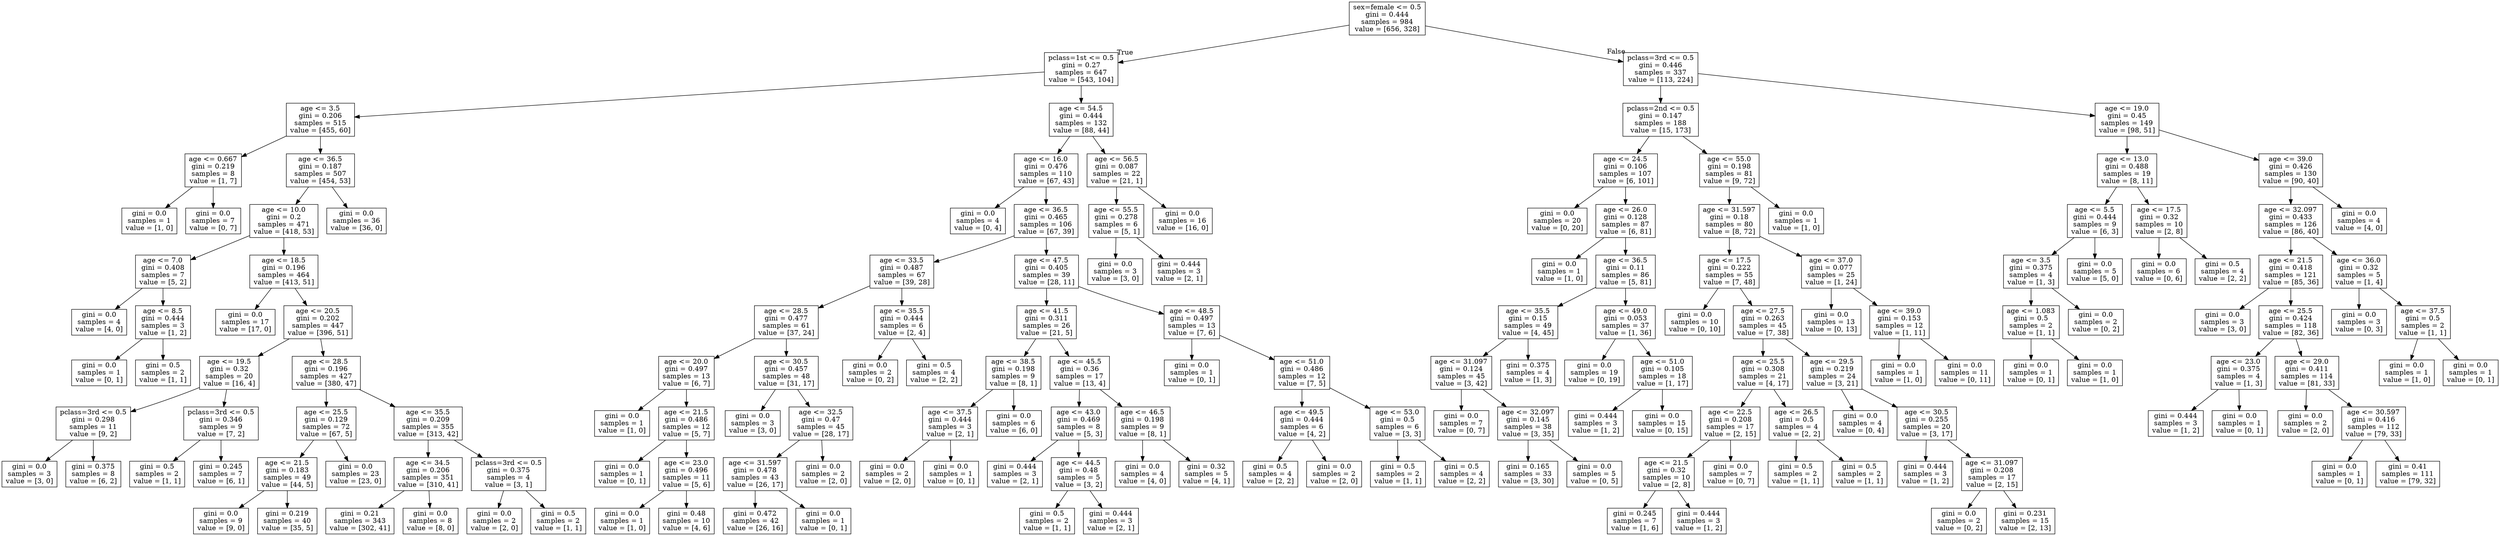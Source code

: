 digraph Tree {
node [shape=box] ;
0 [label="sex=female <= 0.5\ngini = 0.444\nsamples = 984\nvalue = [656, 328]"] ;
1 [label="pclass=1st <= 0.5\ngini = 0.27\nsamples = 647\nvalue = [543, 104]"] ;
0 -> 1 [labeldistance=2.5, labelangle=45, headlabel="True"] ;
2 [label="age <= 3.5\ngini = 0.206\nsamples = 515\nvalue = [455, 60]"] ;
1 -> 2 ;
3 [label="age <= 0.667\ngini = 0.219\nsamples = 8\nvalue = [1, 7]"] ;
2 -> 3 ;
4 [label="gini = 0.0\nsamples = 1\nvalue = [1, 0]"] ;
3 -> 4 ;
5 [label="gini = 0.0\nsamples = 7\nvalue = [0, 7]"] ;
3 -> 5 ;
6 [label="age <= 36.5\ngini = 0.187\nsamples = 507\nvalue = [454, 53]"] ;
2 -> 6 ;
7 [label="age <= 10.0\ngini = 0.2\nsamples = 471\nvalue = [418, 53]"] ;
6 -> 7 ;
8 [label="age <= 7.0\ngini = 0.408\nsamples = 7\nvalue = [5, 2]"] ;
7 -> 8 ;
9 [label="gini = 0.0\nsamples = 4\nvalue = [4, 0]"] ;
8 -> 9 ;
10 [label="age <= 8.5\ngini = 0.444\nsamples = 3\nvalue = [1, 2]"] ;
8 -> 10 ;
11 [label="gini = 0.0\nsamples = 1\nvalue = [0, 1]"] ;
10 -> 11 ;
12 [label="gini = 0.5\nsamples = 2\nvalue = [1, 1]"] ;
10 -> 12 ;
13 [label="age <= 18.5\ngini = 0.196\nsamples = 464\nvalue = [413, 51]"] ;
7 -> 13 ;
14 [label="gini = 0.0\nsamples = 17\nvalue = [17, 0]"] ;
13 -> 14 ;
15 [label="age <= 20.5\ngini = 0.202\nsamples = 447\nvalue = [396, 51]"] ;
13 -> 15 ;
16 [label="age <= 19.5\ngini = 0.32\nsamples = 20\nvalue = [16, 4]"] ;
15 -> 16 ;
17 [label="pclass=3rd <= 0.5\ngini = 0.298\nsamples = 11\nvalue = [9, 2]"] ;
16 -> 17 ;
18 [label="gini = 0.0\nsamples = 3\nvalue = [3, 0]"] ;
17 -> 18 ;
19 [label="gini = 0.375\nsamples = 8\nvalue = [6, 2]"] ;
17 -> 19 ;
20 [label="pclass=3rd <= 0.5\ngini = 0.346\nsamples = 9\nvalue = [7, 2]"] ;
16 -> 20 ;
21 [label="gini = 0.5\nsamples = 2\nvalue = [1, 1]"] ;
20 -> 21 ;
22 [label="gini = 0.245\nsamples = 7\nvalue = [6, 1]"] ;
20 -> 22 ;
23 [label="age <= 28.5\ngini = 0.196\nsamples = 427\nvalue = [380, 47]"] ;
15 -> 23 ;
24 [label="age <= 25.5\ngini = 0.129\nsamples = 72\nvalue = [67, 5]"] ;
23 -> 24 ;
25 [label="age <= 21.5\ngini = 0.183\nsamples = 49\nvalue = [44, 5]"] ;
24 -> 25 ;
26 [label="gini = 0.0\nsamples = 9\nvalue = [9, 0]"] ;
25 -> 26 ;
27 [label="gini = 0.219\nsamples = 40\nvalue = [35, 5]"] ;
25 -> 27 ;
28 [label="gini = 0.0\nsamples = 23\nvalue = [23, 0]"] ;
24 -> 28 ;
29 [label="age <= 35.5\ngini = 0.209\nsamples = 355\nvalue = [313, 42]"] ;
23 -> 29 ;
30 [label="age <= 34.5\ngini = 0.206\nsamples = 351\nvalue = [310, 41]"] ;
29 -> 30 ;
31 [label="gini = 0.21\nsamples = 343\nvalue = [302, 41]"] ;
30 -> 31 ;
32 [label="gini = 0.0\nsamples = 8\nvalue = [8, 0]"] ;
30 -> 32 ;
33 [label="pclass=3rd <= 0.5\ngini = 0.375\nsamples = 4\nvalue = [3, 1]"] ;
29 -> 33 ;
34 [label="gini = 0.0\nsamples = 2\nvalue = [2, 0]"] ;
33 -> 34 ;
35 [label="gini = 0.5\nsamples = 2\nvalue = [1, 1]"] ;
33 -> 35 ;
36 [label="gini = 0.0\nsamples = 36\nvalue = [36, 0]"] ;
6 -> 36 ;
37 [label="age <= 54.5\ngini = 0.444\nsamples = 132\nvalue = [88, 44]"] ;
1 -> 37 ;
38 [label="age <= 16.0\ngini = 0.476\nsamples = 110\nvalue = [67, 43]"] ;
37 -> 38 ;
39 [label="gini = 0.0\nsamples = 4\nvalue = [0, 4]"] ;
38 -> 39 ;
40 [label="age <= 36.5\ngini = 0.465\nsamples = 106\nvalue = [67, 39]"] ;
38 -> 40 ;
41 [label="age <= 33.5\ngini = 0.487\nsamples = 67\nvalue = [39, 28]"] ;
40 -> 41 ;
42 [label="age <= 28.5\ngini = 0.477\nsamples = 61\nvalue = [37, 24]"] ;
41 -> 42 ;
43 [label="age <= 20.0\ngini = 0.497\nsamples = 13\nvalue = [6, 7]"] ;
42 -> 43 ;
44 [label="gini = 0.0\nsamples = 1\nvalue = [1, 0]"] ;
43 -> 44 ;
45 [label="age <= 21.5\ngini = 0.486\nsamples = 12\nvalue = [5, 7]"] ;
43 -> 45 ;
46 [label="gini = 0.0\nsamples = 1\nvalue = [0, 1]"] ;
45 -> 46 ;
47 [label="age <= 23.0\ngini = 0.496\nsamples = 11\nvalue = [5, 6]"] ;
45 -> 47 ;
48 [label="gini = 0.0\nsamples = 1\nvalue = [1, 0]"] ;
47 -> 48 ;
49 [label="gini = 0.48\nsamples = 10\nvalue = [4, 6]"] ;
47 -> 49 ;
50 [label="age <= 30.5\ngini = 0.457\nsamples = 48\nvalue = [31, 17]"] ;
42 -> 50 ;
51 [label="gini = 0.0\nsamples = 3\nvalue = [3, 0]"] ;
50 -> 51 ;
52 [label="age <= 32.5\ngini = 0.47\nsamples = 45\nvalue = [28, 17]"] ;
50 -> 52 ;
53 [label="age <= 31.597\ngini = 0.478\nsamples = 43\nvalue = [26, 17]"] ;
52 -> 53 ;
54 [label="gini = 0.472\nsamples = 42\nvalue = [26, 16]"] ;
53 -> 54 ;
55 [label="gini = 0.0\nsamples = 1\nvalue = [0, 1]"] ;
53 -> 55 ;
56 [label="gini = 0.0\nsamples = 2\nvalue = [2, 0]"] ;
52 -> 56 ;
57 [label="age <= 35.5\ngini = 0.444\nsamples = 6\nvalue = [2, 4]"] ;
41 -> 57 ;
58 [label="gini = 0.0\nsamples = 2\nvalue = [0, 2]"] ;
57 -> 58 ;
59 [label="gini = 0.5\nsamples = 4\nvalue = [2, 2]"] ;
57 -> 59 ;
60 [label="age <= 47.5\ngini = 0.405\nsamples = 39\nvalue = [28, 11]"] ;
40 -> 60 ;
61 [label="age <= 41.5\ngini = 0.311\nsamples = 26\nvalue = [21, 5]"] ;
60 -> 61 ;
62 [label="age <= 38.5\ngini = 0.198\nsamples = 9\nvalue = [8, 1]"] ;
61 -> 62 ;
63 [label="age <= 37.5\ngini = 0.444\nsamples = 3\nvalue = [2, 1]"] ;
62 -> 63 ;
64 [label="gini = 0.0\nsamples = 2\nvalue = [2, 0]"] ;
63 -> 64 ;
65 [label="gini = 0.0\nsamples = 1\nvalue = [0, 1]"] ;
63 -> 65 ;
66 [label="gini = 0.0\nsamples = 6\nvalue = [6, 0]"] ;
62 -> 66 ;
67 [label="age <= 45.5\ngini = 0.36\nsamples = 17\nvalue = [13, 4]"] ;
61 -> 67 ;
68 [label="age <= 43.0\ngini = 0.469\nsamples = 8\nvalue = [5, 3]"] ;
67 -> 68 ;
69 [label="gini = 0.444\nsamples = 3\nvalue = [2, 1]"] ;
68 -> 69 ;
70 [label="age <= 44.5\ngini = 0.48\nsamples = 5\nvalue = [3, 2]"] ;
68 -> 70 ;
71 [label="gini = 0.5\nsamples = 2\nvalue = [1, 1]"] ;
70 -> 71 ;
72 [label="gini = 0.444\nsamples = 3\nvalue = [2, 1]"] ;
70 -> 72 ;
73 [label="age <= 46.5\ngini = 0.198\nsamples = 9\nvalue = [8, 1]"] ;
67 -> 73 ;
74 [label="gini = 0.0\nsamples = 4\nvalue = [4, 0]"] ;
73 -> 74 ;
75 [label="gini = 0.32\nsamples = 5\nvalue = [4, 1]"] ;
73 -> 75 ;
76 [label="age <= 48.5\ngini = 0.497\nsamples = 13\nvalue = [7, 6]"] ;
60 -> 76 ;
77 [label="gini = 0.0\nsamples = 1\nvalue = [0, 1]"] ;
76 -> 77 ;
78 [label="age <= 51.0\ngini = 0.486\nsamples = 12\nvalue = [7, 5]"] ;
76 -> 78 ;
79 [label="age <= 49.5\ngini = 0.444\nsamples = 6\nvalue = [4, 2]"] ;
78 -> 79 ;
80 [label="gini = 0.5\nsamples = 4\nvalue = [2, 2]"] ;
79 -> 80 ;
81 [label="gini = 0.0\nsamples = 2\nvalue = [2, 0]"] ;
79 -> 81 ;
82 [label="age <= 53.0\ngini = 0.5\nsamples = 6\nvalue = [3, 3]"] ;
78 -> 82 ;
83 [label="gini = 0.5\nsamples = 2\nvalue = [1, 1]"] ;
82 -> 83 ;
84 [label="gini = 0.5\nsamples = 4\nvalue = [2, 2]"] ;
82 -> 84 ;
85 [label="age <= 56.5\ngini = 0.087\nsamples = 22\nvalue = [21, 1]"] ;
37 -> 85 ;
86 [label="age <= 55.5\ngini = 0.278\nsamples = 6\nvalue = [5, 1]"] ;
85 -> 86 ;
87 [label="gini = 0.0\nsamples = 3\nvalue = [3, 0]"] ;
86 -> 87 ;
88 [label="gini = 0.444\nsamples = 3\nvalue = [2, 1]"] ;
86 -> 88 ;
89 [label="gini = 0.0\nsamples = 16\nvalue = [16, 0]"] ;
85 -> 89 ;
90 [label="pclass=3rd <= 0.5\ngini = 0.446\nsamples = 337\nvalue = [113, 224]"] ;
0 -> 90 [labeldistance=2.5, labelangle=-45, headlabel="False"] ;
91 [label="pclass=2nd <= 0.5\ngini = 0.147\nsamples = 188\nvalue = [15, 173]"] ;
90 -> 91 ;
92 [label="age <= 24.5\ngini = 0.106\nsamples = 107\nvalue = [6, 101]"] ;
91 -> 92 ;
93 [label="gini = 0.0\nsamples = 20\nvalue = [0, 20]"] ;
92 -> 93 ;
94 [label="age <= 26.0\ngini = 0.128\nsamples = 87\nvalue = [6, 81]"] ;
92 -> 94 ;
95 [label="gini = 0.0\nsamples = 1\nvalue = [1, 0]"] ;
94 -> 95 ;
96 [label="age <= 36.5\ngini = 0.11\nsamples = 86\nvalue = [5, 81]"] ;
94 -> 96 ;
97 [label="age <= 35.5\ngini = 0.15\nsamples = 49\nvalue = [4, 45]"] ;
96 -> 97 ;
98 [label="age <= 31.097\ngini = 0.124\nsamples = 45\nvalue = [3, 42]"] ;
97 -> 98 ;
99 [label="gini = 0.0\nsamples = 7\nvalue = [0, 7]"] ;
98 -> 99 ;
100 [label="age <= 32.097\ngini = 0.145\nsamples = 38\nvalue = [3, 35]"] ;
98 -> 100 ;
101 [label="gini = 0.165\nsamples = 33\nvalue = [3, 30]"] ;
100 -> 101 ;
102 [label="gini = 0.0\nsamples = 5\nvalue = [0, 5]"] ;
100 -> 102 ;
103 [label="gini = 0.375\nsamples = 4\nvalue = [1, 3]"] ;
97 -> 103 ;
104 [label="age <= 49.0\ngini = 0.053\nsamples = 37\nvalue = [1, 36]"] ;
96 -> 104 ;
105 [label="gini = 0.0\nsamples = 19\nvalue = [0, 19]"] ;
104 -> 105 ;
106 [label="age <= 51.0\ngini = 0.105\nsamples = 18\nvalue = [1, 17]"] ;
104 -> 106 ;
107 [label="gini = 0.444\nsamples = 3\nvalue = [1, 2]"] ;
106 -> 107 ;
108 [label="gini = 0.0\nsamples = 15\nvalue = [0, 15]"] ;
106 -> 108 ;
109 [label="age <= 55.0\ngini = 0.198\nsamples = 81\nvalue = [9, 72]"] ;
91 -> 109 ;
110 [label="age <= 31.597\ngini = 0.18\nsamples = 80\nvalue = [8, 72]"] ;
109 -> 110 ;
111 [label="age <= 17.5\ngini = 0.222\nsamples = 55\nvalue = [7, 48]"] ;
110 -> 111 ;
112 [label="gini = 0.0\nsamples = 10\nvalue = [0, 10]"] ;
111 -> 112 ;
113 [label="age <= 27.5\ngini = 0.263\nsamples = 45\nvalue = [7, 38]"] ;
111 -> 113 ;
114 [label="age <= 25.5\ngini = 0.308\nsamples = 21\nvalue = [4, 17]"] ;
113 -> 114 ;
115 [label="age <= 22.5\ngini = 0.208\nsamples = 17\nvalue = [2, 15]"] ;
114 -> 115 ;
116 [label="age <= 21.5\ngini = 0.32\nsamples = 10\nvalue = [2, 8]"] ;
115 -> 116 ;
117 [label="gini = 0.245\nsamples = 7\nvalue = [1, 6]"] ;
116 -> 117 ;
118 [label="gini = 0.444\nsamples = 3\nvalue = [1, 2]"] ;
116 -> 118 ;
119 [label="gini = 0.0\nsamples = 7\nvalue = [0, 7]"] ;
115 -> 119 ;
120 [label="age <= 26.5\ngini = 0.5\nsamples = 4\nvalue = [2, 2]"] ;
114 -> 120 ;
121 [label="gini = 0.5\nsamples = 2\nvalue = [1, 1]"] ;
120 -> 121 ;
122 [label="gini = 0.5\nsamples = 2\nvalue = [1, 1]"] ;
120 -> 122 ;
123 [label="age <= 29.5\ngini = 0.219\nsamples = 24\nvalue = [3, 21]"] ;
113 -> 123 ;
124 [label="gini = 0.0\nsamples = 4\nvalue = [0, 4]"] ;
123 -> 124 ;
125 [label="age <= 30.5\ngini = 0.255\nsamples = 20\nvalue = [3, 17]"] ;
123 -> 125 ;
126 [label="gini = 0.444\nsamples = 3\nvalue = [1, 2]"] ;
125 -> 126 ;
127 [label="age <= 31.097\ngini = 0.208\nsamples = 17\nvalue = [2, 15]"] ;
125 -> 127 ;
128 [label="gini = 0.0\nsamples = 2\nvalue = [0, 2]"] ;
127 -> 128 ;
129 [label="gini = 0.231\nsamples = 15\nvalue = [2, 13]"] ;
127 -> 129 ;
130 [label="age <= 37.0\ngini = 0.077\nsamples = 25\nvalue = [1, 24]"] ;
110 -> 130 ;
131 [label="gini = 0.0\nsamples = 13\nvalue = [0, 13]"] ;
130 -> 131 ;
132 [label="age <= 39.0\ngini = 0.153\nsamples = 12\nvalue = [1, 11]"] ;
130 -> 132 ;
133 [label="gini = 0.0\nsamples = 1\nvalue = [1, 0]"] ;
132 -> 133 ;
134 [label="gini = 0.0\nsamples = 11\nvalue = [0, 11]"] ;
132 -> 134 ;
135 [label="gini = 0.0\nsamples = 1\nvalue = [1, 0]"] ;
109 -> 135 ;
136 [label="age <= 19.0\ngini = 0.45\nsamples = 149\nvalue = [98, 51]"] ;
90 -> 136 ;
137 [label="age <= 13.0\ngini = 0.488\nsamples = 19\nvalue = [8, 11]"] ;
136 -> 137 ;
138 [label="age <= 5.5\ngini = 0.444\nsamples = 9\nvalue = [6, 3]"] ;
137 -> 138 ;
139 [label="age <= 3.5\ngini = 0.375\nsamples = 4\nvalue = [1, 3]"] ;
138 -> 139 ;
140 [label="age <= 1.083\ngini = 0.5\nsamples = 2\nvalue = [1, 1]"] ;
139 -> 140 ;
141 [label="gini = 0.0\nsamples = 1\nvalue = [0, 1]"] ;
140 -> 141 ;
142 [label="gini = 0.0\nsamples = 1\nvalue = [1, 0]"] ;
140 -> 142 ;
143 [label="gini = 0.0\nsamples = 2\nvalue = [0, 2]"] ;
139 -> 143 ;
144 [label="gini = 0.0\nsamples = 5\nvalue = [5, 0]"] ;
138 -> 144 ;
145 [label="age <= 17.5\ngini = 0.32\nsamples = 10\nvalue = [2, 8]"] ;
137 -> 145 ;
146 [label="gini = 0.0\nsamples = 6\nvalue = [0, 6]"] ;
145 -> 146 ;
147 [label="gini = 0.5\nsamples = 4\nvalue = [2, 2]"] ;
145 -> 147 ;
148 [label="age <= 39.0\ngini = 0.426\nsamples = 130\nvalue = [90, 40]"] ;
136 -> 148 ;
149 [label="age <= 32.097\ngini = 0.433\nsamples = 126\nvalue = [86, 40]"] ;
148 -> 149 ;
150 [label="age <= 21.5\ngini = 0.418\nsamples = 121\nvalue = [85, 36]"] ;
149 -> 150 ;
151 [label="gini = 0.0\nsamples = 3\nvalue = [3, 0]"] ;
150 -> 151 ;
152 [label="age <= 25.5\ngini = 0.424\nsamples = 118\nvalue = [82, 36]"] ;
150 -> 152 ;
153 [label="age <= 23.0\ngini = 0.375\nsamples = 4\nvalue = [1, 3]"] ;
152 -> 153 ;
154 [label="gini = 0.444\nsamples = 3\nvalue = [1, 2]"] ;
153 -> 154 ;
155 [label="gini = 0.0\nsamples = 1\nvalue = [0, 1]"] ;
153 -> 155 ;
156 [label="age <= 29.0\ngini = 0.411\nsamples = 114\nvalue = [81, 33]"] ;
152 -> 156 ;
157 [label="gini = 0.0\nsamples = 2\nvalue = [2, 0]"] ;
156 -> 157 ;
158 [label="age <= 30.597\ngini = 0.416\nsamples = 112\nvalue = [79, 33]"] ;
156 -> 158 ;
159 [label="gini = 0.0\nsamples = 1\nvalue = [0, 1]"] ;
158 -> 159 ;
160 [label="gini = 0.41\nsamples = 111\nvalue = [79, 32]"] ;
158 -> 160 ;
161 [label="age <= 36.0\ngini = 0.32\nsamples = 5\nvalue = [1, 4]"] ;
149 -> 161 ;
162 [label="gini = 0.0\nsamples = 3\nvalue = [0, 3]"] ;
161 -> 162 ;
163 [label="age <= 37.5\ngini = 0.5\nsamples = 2\nvalue = [1, 1]"] ;
161 -> 163 ;
164 [label="gini = 0.0\nsamples = 1\nvalue = [1, 0]"] ;
163 -> 164 ;
165 [label="gini = 0.0\nsamples = 1\nvalue = [0, 1]"] ;
163 -> 165 ;
166 [label="gini = 0.0\nsamples = 4\nvalue = [4, 0]"] ;
148 -> 166 ;
}